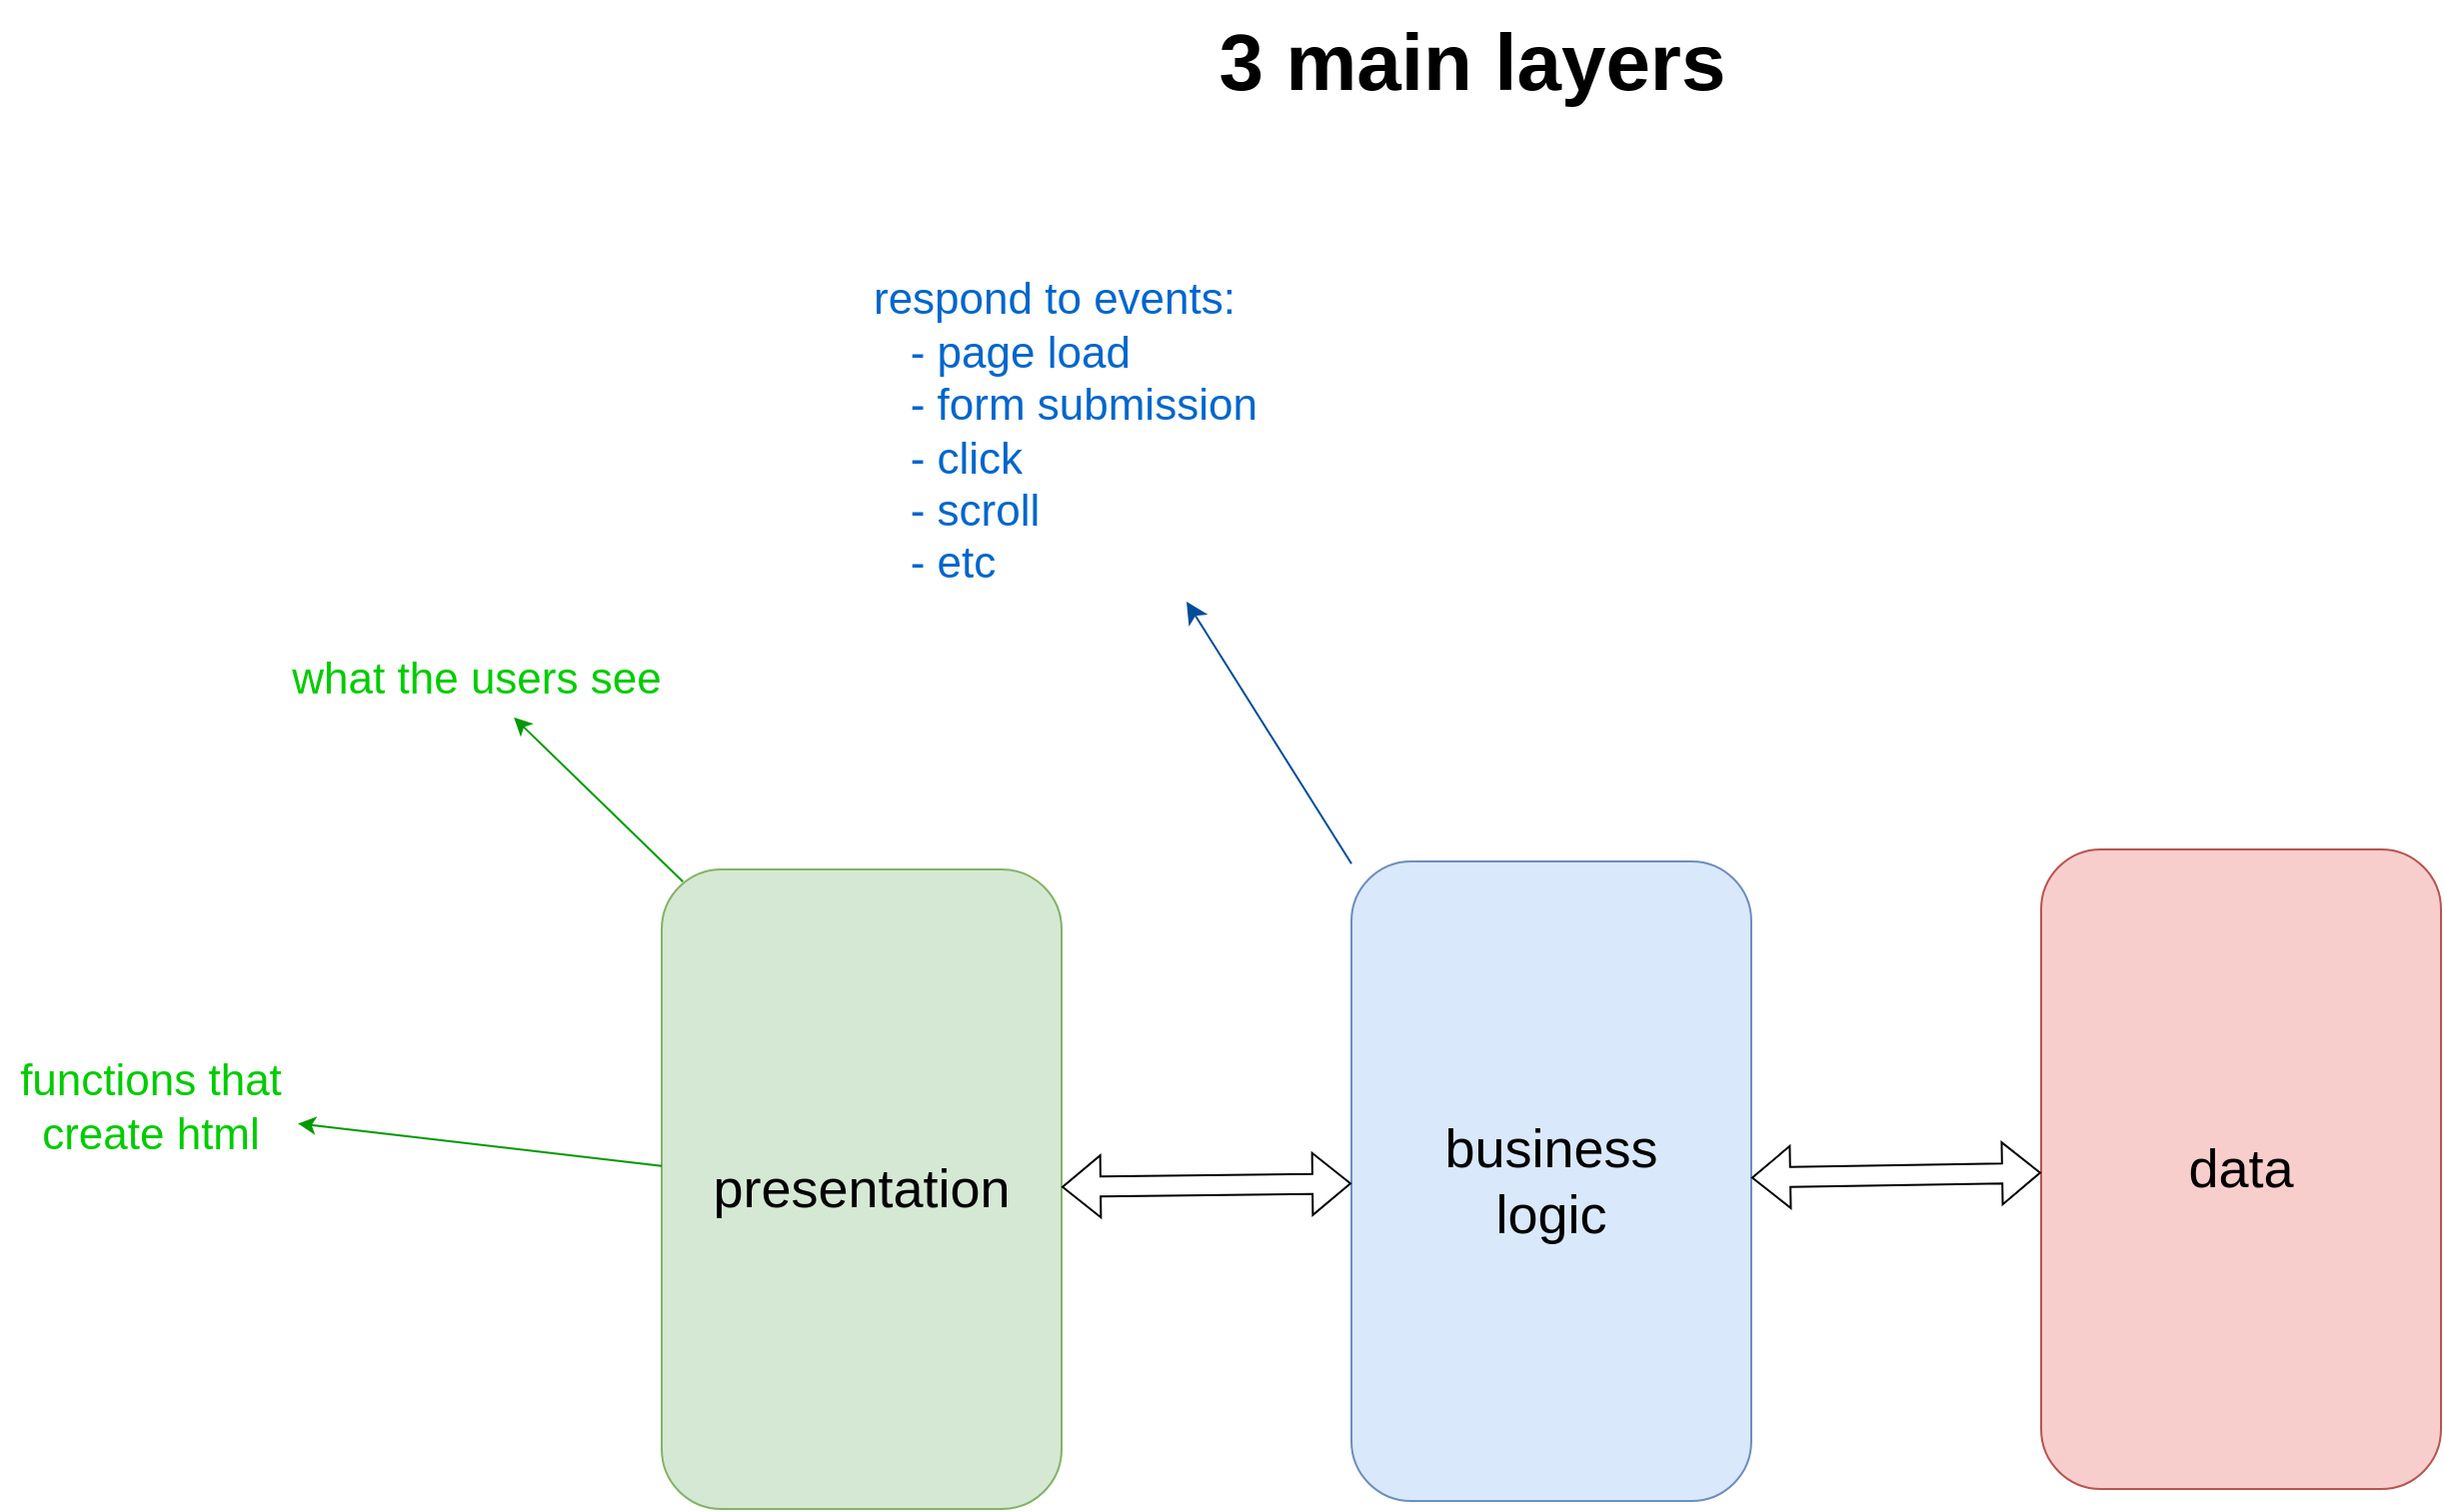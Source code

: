 <mxfile version="24.6.4" type="github">
  <diagram name="Page-1" id="APi0eyqCFSiw2neJdwSN">
    <mxGraphModel dx="1962" dy="1439" grid="0" gridSize="10" guides="1" tooltips="1" connect="1" arrows="1" fold="1" page="0" pageScale="1" pageWidth="850" pageHeight="1100" math="0" shadow="0">
      <root>
        <mxCell id="0" />
        <mxCell id="1" parent="0" />
        <mxCell id="-lqat4f-Bp46le0wW3MD-1" value="&lt;font style=&quot;font-size: 27px;&quot;&gt;presentation&lt;/font&gt;" style="rounded=1;whiteSpace=wrap;html=1;fillColor=#d5e8d4;strokeColor=#82b366;" vertex="1" parent="1">
          <mxGeometry x="-3" y="208" width="200" height="320" as="geometry" />
        </mxCell>
        <mxCell id="-lqat4f-Bp46le0wW3MD-20" style="edgeStyle=none;curved=1;rounded=0;orthogonalLoop=1;jettySize=auto;html=1;fontSize=12;startSize=8;endSize=8;fontColor=#0066CC;strokeColor=#004C99;" edge="1" parent="1" source="-lqat4f-Bp46le0wW3MD-4" target="-lqat4f-Bp46le0wW3MD-18">
          <mxGeometry relative="1" as="geometry" />
        </mxCell>
        <mxCell id="-lqat4f-Bp46le0wW3MD-4" value="&lt;font style=&quot;font-size: 27px;&quot;&gt;business&lt;/font&gt;&lt;div&gt;&lt;font style=&quot;font-size: 27px;&quot;&gt;logic&lt;/font&gt;&lt;/div&gt;" style="rounded=1;whiteSpace=wrap;html=1;fillColor=#dae8fc;strokeColor=#6c8ebf;" vertex="1" parent="1">
          <mxGeometry x="342" y="204" width="200" height="320" as="geometry" />
        </mxCell>
        <mxCell id="-lqat4f-Bp46le0wW3MD-5" value="&lt;font style=&quot;font-size: 27px;&quot;&gt;data&lt;/font&gt;" style="rounded=1;whiteSpace=wrap;html=1;fillColor=#f8cecc;strokeColor=#b85450;" vertex="1" parent="1">
          <mxGeometry x="687" y="198" width="200" height="320" as="geometry" />
        </mxCell>
        <mxCell id="-lqat4f-Bp46le0wW3MD-6" value="" style="shape=flexArrow;endArrow=classic;startArrow=classic;html=1;rounded=0;" edge="1" parent="1" source="-lqat4f-Bp46le0wW3MD-1" target="-lqat4f-Bp46le0wW3MD-4">
          <mxGeometry width="100" height="100" relative="1" as="geometry">
            <mxPoint x="373" y="547" as="sourcePoint" />
            <mxPoint x="473" y="447" as="targetPoint" />
          </mxGeometry>
        </mxCell>
        <mxCell id="-lqat4f-Bp46le0wW3MD-8" value="" style="shape=flexArrow;endArrow=classic;startArrow=classic;html=1;rounded=0;" edge="1" parent="1" source="-lqat4f-Bp46le0wW3MD-4" target="-lqat4f-Bp46le0wW3MD-5">
          <mxGeometry width="100" height="100" relative="1" as="geometry">
            <mxPoint x="373" y="547" as="sourcePoint" />
            <mxPoint x="473" y="447" as="targetPoint" />
          </mxGeometry>
        </mxCell>
        <mxCell id="-lqat4f-Bp46le0wW3MD-10" value="&lt;font style=&quot;font-size: 22px;&quot;&gt;what the users see&lt;/font&gt;" style="text;html=1;align=center;verticalAlign=middle;resizable=0;points=[];autosize=1;strokeColor=none;fillColor=none;fontColor=#00CC00;" vertex="1" parent="1">
          <mxGeometry x="-198" y="94" width="203" height="38" as="geometry" />
        </mxCell>
        <mxCell id="-lqat4f-Bp46le0wW3MD-12" value="" style="endArrow=classic;html=1;rounded=0;exitX=0.053;exitY=0.019;exitDx=0;exitDy=0;exitPerimeter=0;fontColor=#009900;labelBackgroundColor=#009900;strokeColor=#009900;" edge="1" parent="1" source="-lqat4f-Bp46le0wW3MD-1" target="-lqat4f-Bp46le0wW3MD-10">
          <mxGeometry width="50" height="50" relative="1" as="geometry">
            <mxPoint x="-45" y="242" as="sourcePoint" />
            <mxPoint x="5" y="192" as="targetPoint" />
          </mxGeometry>
        </mxCell>
        <mxCell id="-lqat4f-Bp46le0wW3MD-13" value="&lt;font style=&quot;font-size: 22px;&quot;&gt;functions that&lt;/font&gt;&lt;div&gt;&lt;font style=&quot;font-size: 22px;&quot;&gt;create html&lt;/font&gt;&lt;/div&gt;" style="text;html=1;align=center;verticalAlign=middle;resizable=0;points=[];autosize=1;strokeColor=none;fillColor=none;fontColor=#00CC00;" vertex="1" parent="1">
          <mxGeometry x="-334" y="294" width="149" height="65" as="geometry" />
        </mxCell>
        <mxCell id="-lqat4f-Bp46le0wW3MD-15" value="" style="endArrow=classic;html=1;rounded=0;fontColor=#009900;labelBackgroundColor=#009900;strokeColor=#009900;" edge="1" parent="1" source="-lqat4f-Bp46le0wW3MD-1" target="-lqat4f-Bp46le0wW3MD-13">
          <mxGeometry width="50" height="50" relative="1" as="geometry">
            <mxPoint x="-12" y="361" as="sourcePoint" />
            <mxPoint x="-97" y="279" as="targetPoint" />
          </mxGeometry>
        </mxCell>
        <mxCell id="-lqat4f-Bp46le0wW3MD-18" value="&lt;font color=&quot;#0066cc&quot; style=&quot;font-size: 22px;&quot;&gt;respond to events:&lt;/font&gt;&lt;div style=&quot;font-size: 22px;&quot;&gt;&lt;font color=&quot;#0066cc&quot; style=&quot;font-size: 22px;&quot;&gt;&amp;nbsp; &amp;nbsp;- page load&lt;/font&gt;&lt;/div&gt;&lt;div style=&quot;font-size: 22px;&quot;&gt;&lt;font color=&quot;#0066cc&quot; style=&quot;font-size: 22px;&quot;&gt;&amp;nbsp; &amp;nbsp;- form submission&lt;/font&gt;&lt;/div&gt;&lt;div style=&quot;font-size: 22px;&quot;&gt;&lt;font color=&quot;#0066cc&quot; style=&quot;font-size: 22px;&quot;&gt;&amp;nbsp; &amp;nbsp;- click&lt;/font&gt;&lt;/div&gt;&lt;div style=&quot;font-size: 22px;&quot;&gt;&lt;font color=&quot;#0066cc&quot; style=&quot;font-size: 22px;&quot;&gt;&amp;nbsp; &amp;nbsp;- scroll&lt;/font&gt;&lt;/div&gt;&lt;div style=&quot;font-size: 22px;&quot;&gt;&lt;font color=&quot;#0066cc&quot; style=&quot;font-size: 22px;&quot;&gt;&amp;nbsp; &amp;nbsp;- etc&lt;/font&gt;&lt;/div&gt;" style="text;html=1;align=left;verticalAlign=middle;resizable=0;points=[];autosize=1;strokeColor=none;fillColor=none;fontSize=16;" vertex="1" parent="1">
          <mxGeometry x="101" y="-96" width="210" height="170" as="geometry" />
        </mxCell>
        <mxCell id="-lqat4f-Bp46le0wW3MD-21" value="&lt;font style=&quot;font-size: 40px;&quot;&gt;&lt;b&gt;3 main layers&lt;/b&gt;&lt;/font&gt;" style="text;html=1;align=center;verticalAlign=middle;resizable=0;points=[];autosize=1;strokeColor=none;fillColor=none;fontSize=16;" vertex="1" parent="1">
          <mxGeometry x="266" y="-227" width="272" height="60" as="geometry" />
        </mxCell>
      </root>
    </mxGraphModel>
  </diagram>
</mxfile>
